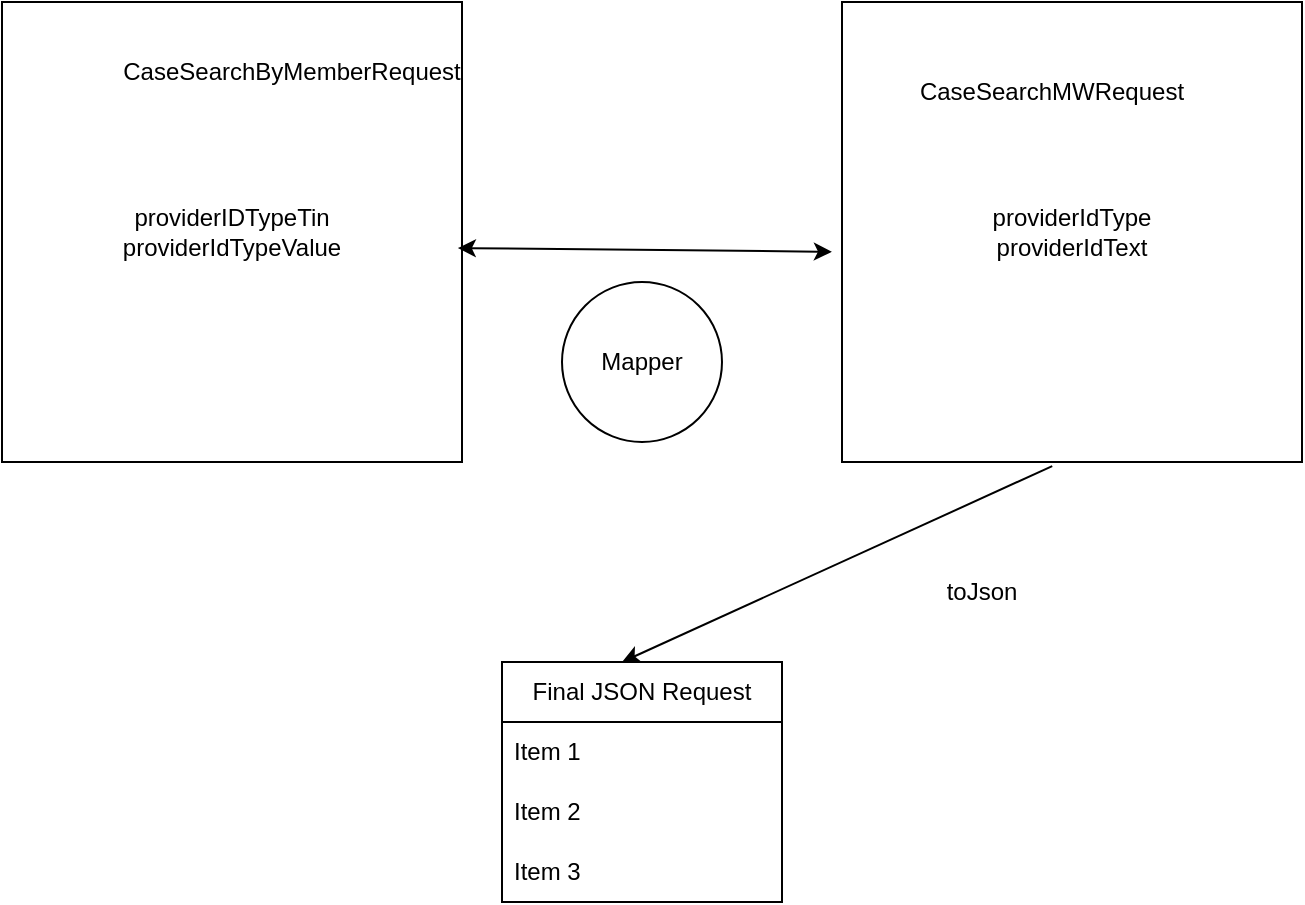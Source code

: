 <mxfile version="21.4.0" type="github">
  <diagram name="Page-1" id="nQvL3hzpKIWXgZNF68Dh">
    <mxGraphModel dx="794" dy="390" grid="1" gridSize="10" guides="1" tooltips="1" connect="1" arrows="1" fold="1" page="1" pageScale="1" pageWidth="850" pageHeight="1100" math="0" shadow="0">
      <root>
        <mxCell id="0" />
        <mxCell id="1" parent="0" />
        <mxCell id="VnGAarTe2b6gKikrNfpp-1" value="&lt;div&gt;providerIDTypeTin&lt;/div&gt;&lt;div&gt;providerIdTypeValue&lt;br&gt;&lt;/div&gt;" style="whiteSpace=wrap;html=1;aspect=fixed;" vertex="1" parent="1">
          <mxGeometry x="60" y="50" width="230" height="230" as="geometry" />
        </mxCell>
        <mxCell id="VnGAarTe2b6gKikrNfpp-2" value="CaseSearchByMemberRequest" style="text;html=1;strokeColor=none;fillColor=none;align=center;verticalAlign=middle;whiteSpace=wrap;rounded=0;" vertex="1" parent="1">
          <mxGeometry x="120" y="70" width="170" height="30" as="geometry" />
        </mxCell>
        <mxCell id="VnGAarTe2b6gKikrNfpp-3" value="&lt;div&gt;providerIdType&lt;/div&gt;&lt;div&gt;providerIdText&lt;br&gt;&lt;/div&gt;" style="whiteSpace=wrap;html=1;aspect=fixed;" vertex="1" parent="1">
          <mxGeometry x="480" y="50" width="230" height="230" as="geometry" />
        </mxCell>
        <mxCell id="VnGAarTe2b6gKikrNfpp-4" value="CaseSearchMWRequest" style="text;html=1;strokeColor=none;fillColor=none;align=center;verticalAlign=middle;whiteSpace=wrap;rounded=0;" vertex="1" parent="1">
          <mxGeometry x="500" y="80" width="170" height="30" as="geometry" />
        </mxCell>
        <mxCell id="VnGAarTe2b6gKikrNfpp-5" value="" style="endArrow=classic;startArrow=classic;html=1;rounded=0;entryX=-0.022;entryY=0.543;entryDx=0;entryDy=0;entryPerimeter=0;exitX=0.991;exitY=0.535;exitDx=0;exitDy=0;exitPerimeter=0;" edge="1" parent="1" source="VnGAarTe2b6gKikrNfpp-1" target="VnGAarTe2b6gKikrNfpp-3">
          <mxGeometry width="50" height="50" relative="1" as="geometry">
            <mxPoint x="300" y="180" as="sourcePoint" />
            <mxPoint x="350" y="130" as="targetPoint" />
          </mxGeometry>
        </mxCell>
        <mxCell id="VnGAarTe2b6gKikrNfpp-6" value="Mapper" style="ellipse;whiteSpace=wrap;html=1;aspect=fixed;" vertex="1" parent="1">
          <mxGeometry x="340" y="190" width="80" height="80" as="geometry" />
        </mxCell>
        <mxCell id="VnGAarTe2b6gKikrNfpp-7" value="" style="endArrow=classic;html=1;rounded=0;exitX=0.457;exitY=1.009;exitDx=0;exitDy=0;exitPerimeter=0;" edge="1" parent="1" source="VnGAarTe2b6gKikrNfpp-3">
          <mxGeometry width="50" height="50" relative="1" as="geometry">
            <mxPoint x="550" y="330" as="sourcePoint" />
            <mxPoint x="370" y="380" as="targetPoint" />
          </mxGeometry>
        </mxCell>
        <mxCell id="VnGAarTe2b6gKikrNfpp-8" value="Final JSON Request" style="swimlane;fontStyle=0;childLayout=stackLayout;horizontal=1;startSize=30;horizontalStack=0;resizeParent=1;resizeParentMax=0;resizeLast=0;collapsible=1;marginBottom=0;whiteSpace=wrap;html=1;" vertex="1" parent="1">
          <mxGeometry x="310" y="380" width="140" height="120" as="geometry" />
        </mxCell>
        <mxCell id="VnGAarTe2b6gKikrNfpp-9" value="Item 1" style="text;strokeColor=none;fillColor=none;align=left;verticalAlign=middle;spacingLeft=4;spacingRight=4;overflow=hidden;points=[[0,0.5],[1,0.5]];portConstraint=eastwest;rotatable=0;whiteSpace=wrap;html=1;" vertex="1" parent="VnGAarTe2b6gKikrNfpp-8">
          <mxGeometry y="30" width="140" height="30" as="geometry" />
        </mxCell>
        <mxCell id="VnGAarTe2b6gKikrNfpp-10" value="Item 2" style="text;strokeColor=none;fillColor=none;align=left;verticalAlign=middle;spacingLeft=4;spacingRight=4;overflow=hidden;points=[[0,0.5],[1,0.5]];portConstraint=eastwest;rotatable=0;whiteSpace=wrap;html=1;" vertex="1" parent="VnGAarTe2b6gKikrNfpp-8">
          <mxGeometry y="60" width="140" height="30" as="geometry" />
        </mxCell>
        <mxCell id="VnGAarTe2b6gKikrNfpp-11" value="Item 3" style="text;strokeColor=none;fillColor=none;align=left;verticalAlign=middle;spacingLeft=4;spacingRight=4;overflow=hidden;points=[[0,0.5],[1,0.5]];portConstraint=eastwest;rotatable=0;whiteSpace=wrap;html=1;" vertex="1" parent="VnGAarTe2b6gKikrNfpp-8">
          <mxGeometry y="90" width="140" height="30" as="geometry" />
        </mxCell>
        <mxCell id="VnGAarTe2b6gKikrNfpp-12" value="toJson" style="text;html=1;strokeColor=none;fillColor=none;align=center;verticalAlign=middle;whiteSpace=wrap;rounded=0;" vertex="1" parent="1">
          <mxGeometry x="520" y="330" width="60" height="30" as="geometry" />
        </mxCell>
      </root>
    </mxGraphModel>
  </diagram>
</mxfile>
